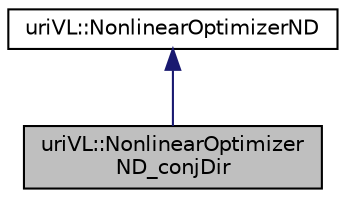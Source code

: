 digraph "uriVL::NonlinearOptimizerND_conjDir"
{
  edge [fontname="Helvetica",fontsize="10",labelfontname="Helvetica",labelfontsize="10"];
  node [fontname="Helvetica",fontsize="10",shape=record];
  Node1 [label="uriVL::NonlinearOptimizer\lND_conjDir",height=0.2,width=0.4,color="black", fillcolor="grey75", style="filled", fontcolor="black"];
  Node2 -> Node1 [dir="back",color="midnightblue",fontsize="10",style="solid",fontname="Helvetica"];
  Node2 [label="uriVL::NonlinearOptimizerND",height=0.2,width=0.4,color="black", fillcolor="white", style="filled",URL="$classuriVL_1_1NonlinearOptimizerND.html",tooltip="Pure virtual parent class for all n-dimensional optimizers. "];
}
